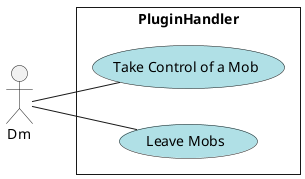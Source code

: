 @startuml
left to right direction
skinparam style strictuml
skinparam packageStyle rect
skinparam defaultfontname Verdana
actor Dm as dm
rectangle "PluginHandler" {
  (Take Control of a Mob) as JP #PowderBlue
  (Leave Mobs) as R #PowderBlue
  dm -- JP
  dm -- R
}
@enduml